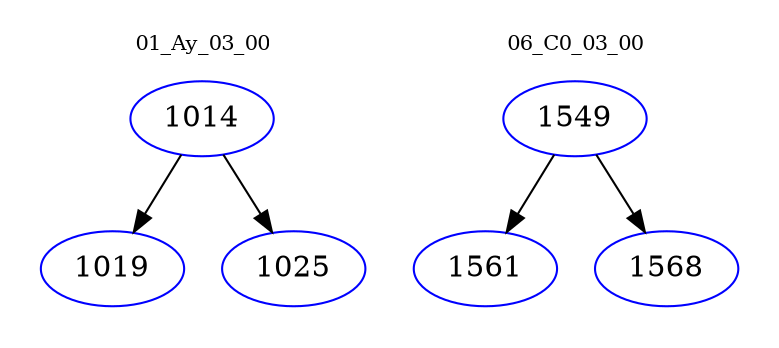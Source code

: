 digraph{
subgraph cluster_0 {
color = white
label = "01_Ay_03_00";
fontsize=10;
T0_1014 [label="1014", color="blue"]
T0_1014 -> T0_1019 [color="black"]
T0_1019 [label="1019", color="blue"]
T0_1014 -> T0_1025 [color="black"]
T0_1025 [label="1025", color="blue"]
}
subgraph cluster_1 {
color = white
label = "06_C0_03_00";
fontsize=10;
T1_1549 [label="1549", color="blue"]
T1_1549 -> T1_1561 [color="black"]
T1_1561 [label="1561", color="blue"]
T1_1549 -> T1_1568 [color="black"]
T1_1568 [label="1568", color="blue"]
}
}
